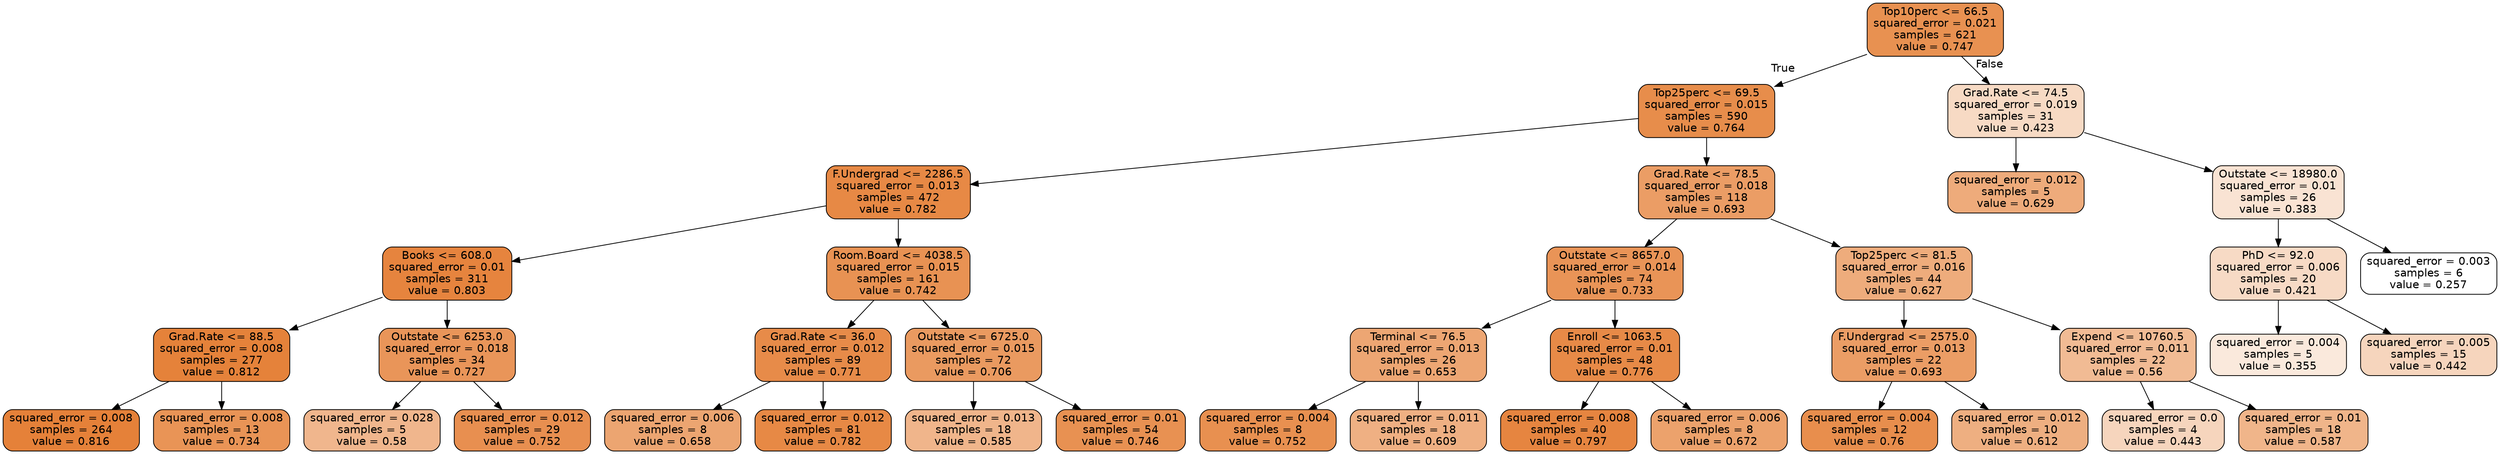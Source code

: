 digraph Tree {
node [shape=box, style="filled, rounded", color="black", fontname="helvetica"] ;
edge [fontname="helvetica"] ;
0 [label="Top10perc <= 66.5\nsquared_error = 0.021\nsamples = 621\nvalue = 0.747", fillcolor="#e89151"] ;
1 [label="Top25perc <= 69.5\nsquared_error = 0.015\nsamples = 590\nvalue = 0.764", fillcolor="#e78d4b"] ;
0 -> 1 [labeldistance=2.5, labelangle=45, headlabel="True"] ;
2 [label="F.Undergrad <= 2286.5\nsquared_error = 0.013\nsamples = 472\nvalue = 0.782", fillcolor="#e78945"] ;
1 -> 2 ;
3 [label="Books <= 608.0\nsquared_error = 0.01\nsamples = 311\nvalue = 0.803", fillcolor="#e6843e"] ;
2 -> 3 ;
4 [label="Grad.Rate <= 88.5\nsquared_error = 0.008\nsamples = 277\nvalue = 0.812", fillcolor="#e5823a"] ;
3 -> 4 ;
5 [label="squared_error = 0.008\nsamples = 264\nvalue = 0.816", fillcolor="#e58139"] ;
4 -> 5 ;
6 [label="squared_error = 0.008\nsamples = 13\nvalue = 0.734", fillcolor="#e99456"] ;
4 -> 6 ;
7 [label="Outstate <= 6253.0\nsquared_error = 0.018\nsamples = 34\nvalue = 0.727", fillcolor="#e99559"] ;
3 -> 7 ;
8 [label="squared_error = 0.028\nsamples = 5\nvalue = 0.58", fillcolor="#f0b68d"] ;
7 -> 8 ;
9 [label="squared_error = 0.012\nsamples = 29\nvalue = 0.752", fillcolor="#e88f50"] ;
7 -> 9 ;
10 [label="Room.Board <= 4038.5\nsquared_error = 0.015\nsamples = 161\nvalue = 0.742", fillcolor="#e89253"] ;
2 -> 10 ;
11 [label="Grad.Rate <= 36.0\nsquared_error = 0.012\nsamples = 89\nvalue = 0.771", fillcolor="#e78b49"] ;
10 -> 11 ;
12 [label="squared_error = 0.006\nsamples = 8\nvalue = 0.658", fillcolor="#eca571"] ;
11 -> 12 ;
13 [label="squared_error = 0.012\nsamples = 81\nvalue = 0.782", fillcolor="#e78945"] ;
11 -> 13 ;
14 [label="Outstate <= 6725.0\nsquared_error = 0.015\nsamples = 72\nvalue = 0.706", fillcolor="#ea9a60"] ;
10 -> 14 ;
15 [label="squared_error = 0.013\nsamples = 18\nvalue = 0.585", fillcolor="#f0b58b"] ;
14 -> 15 ;
16 [label="squared_error = 0.01\nsamples = 54\nvalue = 0.746", fillcolor="#e89152"] ;
14 -> 16 ;
17 [label="Grad.Rate <= 78.5\nsquared_error = 0.018\nsamples = 118\nvalue = 0.693", fillcolor="#eb9d65"] ;
1 -> 17 ;
18 [label="Outstate <= 8657.0\nsquared_error = 0.014\nsamples = 74\nvalue = 0.733", fillcolor="#e99457"] ;
17 -> 18 ;
19 [label="Terminal <= 76.5\nsquared_error = 0.013\nsamples = 26\nvalue = 0.653", fillcolor="#eda673"] ;
18 -> 19 ;
20 [label="squared_error = 0.004\nsamples = 8\nvalue = 0.752", fillcolor="#e89050"] ;
19 -> 20 ;
21 [label="squared_error = 0.011\nsamples = 18\nvalue = 0.609", fillcolor="#efb083"] ;
19 -> 21 ;
22 [label="Enroll <= 1063.5\nsquared_error = 0.01\nsamples = 48\nvalue = 0.776", fillcolor="#e78a47"] ;
18 -> 22 ;
23 [label="squared_error = 0.008\nsamples = 40\nvalue = 0.797", fillcolor="#e68540"] ;
22 -> 23 ;
24 [label="squared_error = 0.006\nsamples = 8\nvalue = 0.672", fillcolor="#eca26c"] ;
22 -> 24 ;
25 [label="Top25perc <= 81.5\nsquared_error = 0.016\nsamples = 44\nvalue = 0.627", fillcolor="#eeac7c"] ;
17 -> 25 ;
26 [label="F.Undergrad <= 2575.0\nsquared_error = 0.013\nsamples = 22\nvalue = 0.693", fillcolor="#eb9d65"] ;
25 -> 26 ;
27 [label="squared_error = 0.004\nsamples = 12\nvalue = 0.76", fillcolor="#e88e4d"] ;
26 -> 27 ;
28 [label="squared_error = 0.012\nsamples = 10\nvalue = 0.612", fillcolor="#eeaf81"] ;
26 -> 28 ;
29 [label="Expend <= 10760.5\nsquared_error = 0.011\nsamples = 22\nvalue = 0.56", fillcolor="#f1bb94"] ;
25 -> 29 ;
30 [label="squared_error = 0.0\nsamples = 4\nvalue = 0.443", fillcolor="#f6d5bd"] ;
29 -> 30 ;
31 [label="squared_error = 0.01\nsamples = 18\nvalue = 0.587", fillcolor="#f0b58a"] ;
29 -> 31 ;
32 [label="Grad.Rate <= 74.5\nsquared_error = 0.019\nsamples = 31\nvalue = 0.423", fillcolor="#f7dac4"] ;
0 -> 32 [labeldistance=2.5, labelangle=-45, headlabel="False"] ;
33 [label="squared_error = 0.012\nsamples = 5\nvalue = 0.629", fillcolor="#eeab7b"] ;
32 -> 33 ;
34 [label="Outstate <= 18980.0\nsquared_error = 0.01\nsamples = 26\nvalue = 0.383", fillcolor="#f9e3d3"] ;
32 -> 34 ;
35 [label="PhD <= 92.0\nsquared_error = 0.006\nsamples = 20\nvalue = 0.421", fillcolor="#f7dac5"] ;
34 -> 35 ;
36 [label="squared_error = 0.004\nsamples = 5\nvalue = 0.355", fillcolor="#fae9dc"] ;
35 -> 36 ;
37 [label="squared_error = 0.005\nsamples = 15\nvalue = 0.442", fillcolor="#f6d5bd"] ;
35 -> 37 ;
38 [label="squared_error = 0.003\nsamples = 6\nvalue = 0.257", fillcolor="#ffffff"] ;
34 -> 38 ;
}